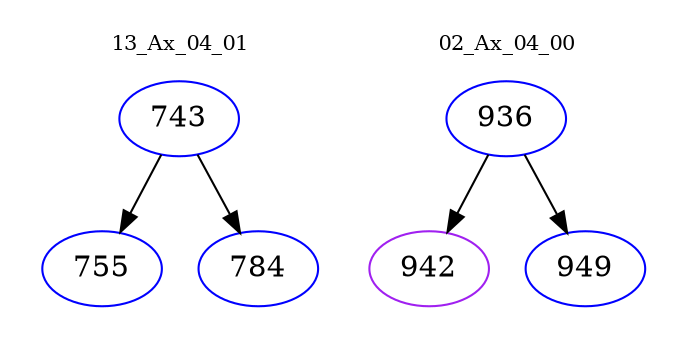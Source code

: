 digraph{
subgraph cluster_0 {
color = white
label = "13_Ax_04_01";
fontsize=10;
T0_743 [label="743", color="blue"]
T0_743 -> T0_755 [color="black"]
T0_755 [label="755", color="blue"]
T0_743 -> T0_784 [color="black"]
T0_784 [label="784", color="blue"]
}
subgraph cluster_1 {
color = white
label = "02_Ax_04_00";
fontsize=10;
T1_936 [label="936", color="blue"]
T1_936 -> T1_942 [color="black"]
T1_942 [label="942", color="purple"]
T1_936 -> T1_949 [color="black"]
T1_949 [label="949", color="blue"]
}
}
